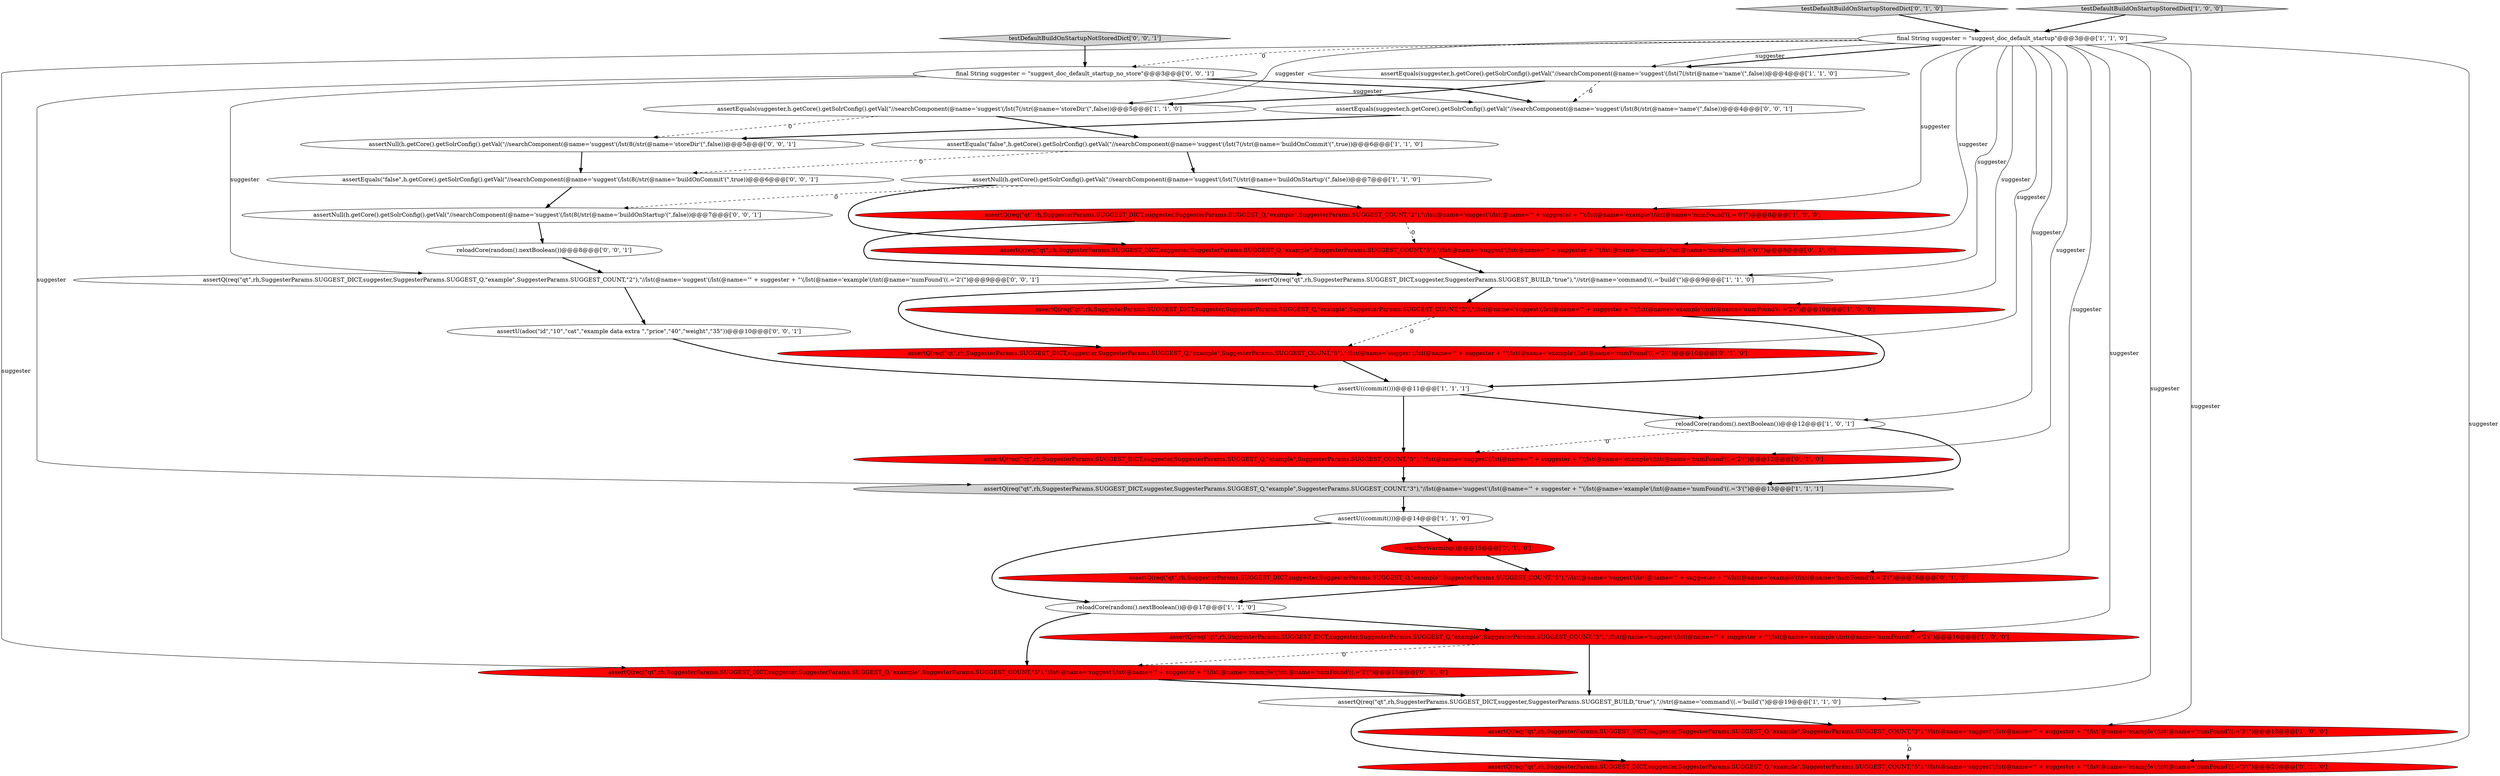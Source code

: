 digraph {
11 [style = filled, label = "assertNull(h.getCore().getSolrConfig().getVal(\"//searchComponent(@name='suggest'(/lst(7(/str(@name='buildOnStartup'(\",false))@@@7@@@['1', '1', '0']", fillcolor = white, shape = ellipse image = "AAA0AAABBB1BBB"];
1 [style = filled, label = "assertQ(req(\"qt\",rh,SuggesterParams.SUGGEST_DICT,suggester,SuggesterParams.SUGGEST_BUILD,\"true\"),\"//str(@name='command'((.='build'(\")@@@9@@@['1', '1', '0']", fillcolor = white, shape = ellipse image = "AAA0AAABBB1BBB"];
2 [style = filled, label = "assertU((commit()))@@@11@@@['1', '1', '1']", fillcolor = white, shape = ellipse image = "AAA0AAABBB1BBB"];
26 [style = filled, label = "assertNull(h.getCore().getSolrConfig().getVal(\"//searchComponent(@name='suggest'(/lst(8(/str(@name='storeDir'(\",false))@@@5@@@['0', '0', '1']", fillcolor = white, shape = ellipse image = "AAA0AAABBB3BBB"];
7 [style = filled, label = "assertEquals(suggester,h.getCore().getSolrConfig().getVal(\"//searchComponent(@name='suggest'(/lst(7(/str(@name='name'(\",false))@@@4@@@['1', '1', '0']", fillcolor = white, shape = ellipse image = "AAA0AAABBB1BBB"];
16 [style = filled, label = "assertQ(req(\"qt\",rh,SuggesterParams.SUGGEST_DICT,suggester,SuggesterParams.SUGGEST_Q,\"example\",SuggesterParams.SUGGEST_COUNT,\"3\"),\"//lst(@name='suggest'(/lst(@name='\" + suggester + \"'(/lst(@name='example'(/int(@name='numFound'((.='3'(\")@@@13@@@['1', '1', '1']", fillcolor = lightgray, shape = ellipse image = "AAA0AAABBB1BBB"];
21 [style = filled, label = "assertQ(req(\"qt\",rh,SuggesterParams.SUGGEST_DICT,suggester,SuggesterParams.SUGGEST_Q,\"example\",SuggesterParams.SUGGEST_COUNT,\"5\"),\"//lst(@name='suggest'(/lst(@name='\" + suggester + \"'(/lst(@name='example'(/int(@name='numFound'((.='2'(\")@@@18@@@['0', '1', '0']", fillcolor = red, shape = ellipse image = "AAA1AAABBB2BBB"];
13 [style = filled, label = "assertEquals(suggester,h.getCore().getSolrConfig().getVal(\"//searchComponent(@name='suggest'(/lst(7(/str(@name='storeDir'(\",false))@@@5@@@['1', '1', '0']", fillcolor = white, shape = ellipse image = "AAA0AAABBB1BBB"];
22 [style = filled, label = "testDefaultBuildOnStartupStoredDict['0', '1', '0']", fillcolor = lightgray, shape = diamond image = "AAA0AAABBB2BBB"];
18 [style = filled, label = "assertQ(req(\"qt\",rh,SuggesterParams.SUGGEST_DICT,suggester,SuggesterParams.SUGGEST_Q,\"example\",SuggesterParams.SUGGEST_COUNT,\"5\"),\"//lst(@name='suggest'(/lst(@name='\" + suggester + \"'(/lst(@name='example'(/int(@name='numFound'((.='2'(\")@@@12@@@['0', '1', '0']", fillcolor = red, shape = ellipse image = "AAA1AAABBB2BBB"];
17 [style = filled, label = "assertQ(req(\"qt\",rh,SuggesterParams.SUGGEST_DICT,suggester,SuggesterParams.SUGGEST_Q,\"example\",SuggesterParams.SUGGEST_COUNT,\"5\"),\"//lst(@name='suggest'(/lst(@name='\" + suggester + \"'(/lst(@name='example'(/int(@name='numFound'((.='0'(\")@@@8@@@['0', '1', '0']", fillcolor = red, shape = ellipse image = "AAA1AAABBB2BBB"];
3 [style = filled, label = "assertQ(req(\"qt\",rh,SuggesterParams.SUGGEST_DICT,suggester,SuggesterParams.SUGGEST_Q,\"example\",SuggesterParams.SUGGEST_COUNT,\"2\"),\"//lst(@name='suggest'(/lst(@name='\" + suggester + \"'(/lst(@name='example'(/int(@name='numFound'((.='2'(\")@@@10@@@['1', '0', '0']", fillcolor = red, shape = ellipse image = "AAA1AAABBB1BBB"];
19 [style = filled, label = "waitForWarming()@@@15@@@['0', '1', '0']", fillcolor = red, shape = ellipse image = "AAA1AAABBB2BBB"];
4 [style = filled, label = "assertQ(req(\"qt\",rh,SuggesterParams.SUGGEST_DICT,suggester,SuggesterParams.SUGGEST_BUILD,\"true\"),\"//str(@name='command'((.='build'(\")@@@19@@@['1', '1', '0']", fillcolor = white, shape = ellipse image = "AAA0AAABBB1BBB"];
30 [style = filled, label = "reloadCore(random().nextBoolean())@@@8@@@['0', '0', '1']", fillcolor = white, shape = ellipse image = "AAA0AAABBB3BBB"];
9 [style = filled, label = "reloadCore(random().nextBoolean())@@@12@@@['1', '0', '1']", fillcolor = white, shape = ellipse image = "AAA0AAABBB1BBB"];
29 [style = filled, label = "testDefaultBuildOnStartupNotStoredDict['0', '0', '1']", fillcolor = lightgray, shape = diamond image = "AAA0AAABBB3BBB"];
8 [style = filled, label = "assertEquals(\"false\",h.getCore().getSolrConfig().getVal(\"//searchComponent(@name='suggest'(/lst(7(/str(@name='buildOnCommit'(\",true))@@@6@@@['1', '1', '0']", fillcolor = white, shape = ellipse image = "AAA0AAABBB1BBB"];
27 [style = filled, label = "assertU(adoc(\"id\",\"10\",\"cat\",\"example data extra \",\"price\",\"40\",\"weight\",\"35\"))@@@10@@@['0', '0', '1']", fillcolor = white, shape = ellipse image = "AAA0AAABBB3BBB"];
5 [style = filled, label = "testDefaultBuildOnStartupStoredDict['1', '0', '0']", fillcolor = lightgray, shape = diamond image = "AAA0AAABBB1BBB"];
12 [style = filled, label = "reloadCore(random().nextBoolean())@@@17@@@['1', '1', '0']", fillcolor = white, shape = ellipse image = "AAA0AAABBB1BBB"];
10 [style = filled, label = "assertQ(req(\"qt\",rh,SuggesterParams.SUGGEST_DICT,suggester,SuggesterParams.SUGGEST_Q,\"example\",SuggesterParams.SUGGEST_COUNT,\"2\"),\"//lst(@name='suggest'(/lst(@name='\" + suggester + \"'(/lst(@name='example'(/int(@name='numFound'((.='0'(\")@@@8@@@['1', '0', '0']", fillcolor = red, shape = ellipse image = "AAA1AAABBB1BBB"];
14 [style = filled, label = "assertU((commit()))@@@14@@@['1', '1', '0']", fillcolor = white, shape = ellipse image = "AAA0AAABBB1BBB"];
33 [style = filled, label = "assertQ(req(\"qt\",rh,SuggesterParams.SUGGEST_DICT,suggester,SuggesterParams.SUGGEST_Q,\"example\",SuggesterParams.SUGGEST_COUNT,\"2\"),\"//lst(@name='suggest'(/lst(@name='\" + suggester + \"'(/lst(@name='example'(/int(@name='numFound'((.='2'(\")@@@9@@@['0', '0', '1']", fillcolor = white, shape = ellipse image = "AAA0AAABBB3BBB"];
20 [style = filled, label = "assertQ(req(\"qt\",rh,SuggesterParams.SUGGEST_DICT,suggester,SuggesterParams.SUGGEST_Q,\"example\",SuggesterParams.SUGGEST_COUNT,\"5\"),\"//lst(@name='suggest'(/lst(@name='\" + suggester + \"'(/lst(@name='example'(/int(@name='numFound'((.='2'(\")@@@10@@@['0', '1', '0']", fillcolor = red, shape = ellipse image = "AAA1AAABBB2BBB"];
24 [style = filled, label = "assertQ(req(\"qt\",rh,SuggesterParams.SUGGEST_DICT,suggester,SuggesterParams.SUGGEST_Q,\"example\",SuggesterParams.SUGGEST_COUNT,\"5\"),\"//lst(@name='suggest'(/lst(@name='\" + suggester + \"'(/lst(@name='example'(/int(@name='numFound'((.='2'(\")@@@16@@@['0', '1', '0']", fillcolor = red, shape = ellipse image = "AAA1AAABBB2BBB"];
23 [style = filled, label = "assertQ(req(\"qt\",rh,SuggesterParams.SUGGEST_DICT,suggester,SuggesterParams.SUGGEST_Q,\"example\",SuggesterParams.SUGGEST_COUNT,\"5\"),\"//lst(@name='suggest'(/lst(@name='\" + suggester + \"'(/lst(@name='example'(/int(@name='numFound'((.='3'(\")@@@20@@@['0', '1', '0']", fillcolor = red, shape = ellipse image = "AAA1AAABBB2BBB"];
6 [style = filled, label = "assertQ(req(\"qt\",rh,SuggesterParams.SUGGEST_DICT,suggester,SuggesterParams.SUGGEST_Q,\"example\",SuggesterParams.SUGGEST_COUNT,\"3\"),\"//lst(@name='suggest'(/lst(@name='\" + suggester + \"'(/lst(@name='example'(/int(@name='numFound'((.='3'(\")@@@18@@@['1', '0', '0']", fillcolor = red, shape = ellipse image = "AAA1AAABBB1BBB"];
28 [style = filled, label = "assertEquals(\"false\",h.getCore().getSolrConfig().getVal(\"//searchComponent(@name='suggest'(/lst(8(/str(@name='buildOnCommit'(\",true))@@@6@@@['0', '0', '1']", fillcolor = white, shape = ellipse image = "AAA0AAABBB3BBB"];
25 [style = filled, label = "final String suggester = \"suggest_doc_default_startup_no_store\"@@@3@@@['0', '0', '1']", fillcolor = white, shape = ellipse image = "AAA0AAABBB3BBB"];
31 [style = filled, label = "assertNull(h.getCore().getSolrConfig().getVal(\"//searchComponent(@name='suggest'(/lst(8(/str(@name='buildOnStartup'(\",false))@@@7@@@['0', '0', '1']", fillcolor = white, shape = ellipse image = "AAA0AAABBB3BBB"];
0 [style = filled, label = "final String suggester = \"suggest_doc_default_startup\"@@@3@@@['1', '1', '0']", fillcolor = white, shape = ellipse image = "AAA0AAABBB1BBB"];
32 [style = filled, label = "assertEquals(suggester,h.getCore().getSolrConfig().getVal(\"//searchComponent(@name='suggest'(/lst(8(/str(@name='name'(\",false))@@@4@@@['0', '0', '1']", fillcolor = white, shape = ellipse image = "AAA0AAABBB3BBB"];
15 [style = filled, label = "assertQ(req(\"qt\",rh,SuggesterParams.SUGGEST_DICT,suggester,SuggesterParams.SUGGEST_Q,\"example\",SuggesterParams.SUGGEST_COUNT,\"3\"),\"//lst(@name='suggest'(/lst(@name='\" + suggester + \"'(/lst(@name='example'(/int(@name='numFound'((.='2'(\")@@@16@@@['1', '0', '0']", fillcolor = red, shape = ellipse image = "AAA1AAABBB1BBB"];
7->13 [style = bold, label=""];
0->9 [style = solid, label="suggester"];
24->12 [style = bold, label=""];
0->1 [style = solid, label="suggester"];
17->1 [style = bold, label=""];
30->33 [style = bold, label=""];
0->4 [style = solid, label="suggester"];
4->6 [style = bold, label=""];
12->21 [style = bold, label=""];
0->3 [style = solid, label="suggester"];
9->18 [style = dashed, label="0"];
28->31 [style = bold, label=""];
12->15 [style = bold, label=""];
1->3 [style = bold, label=""];
0->23 [style = solid, label="suggester"];
25->32 [style = bold, label=""];
1->20 [style = bold, label=""];
29->25 [style = bold, label=""];
2->18 [style = bold, label=""];
14->19 [style = bold, label=""];
15->21 [style = dashed, label="0"];
0->17 [style = solid, label="suggester"];
25->33 [style = solid, label="suggester"];
2->9 [style = bold, label=""];
8->28 [style = dashed, label="0"];
33->27 [style = bold, label=""];
0->10 [style = solid, label="suggester"];
0->13 [style = solid, label="suggester"];
9->16 [style = bold, label=""];
32->26 [style = bold, label=""];
0->21 [style = solid, label="suggester"];
13->26 [style = dashed, label="0"];
0->7 [style = bold, label=""];
20->2 [style = bold, label=""];
19->24 [style = bold, label=""];
22->0 [style = bold, label=""];
0->18 [style = solid, label="suggester"];
0->15 [style = solid, label="suggester"];
25->16 [style = solid, label="suggester"];
3->2 [style = bold, label=""];
5->0 [style = bold, label=""];
0->25 [style = dashed, label="0"];
11->10 [style = bold, label=""];
11->31 [style = dashed, label="0"];
14->12 [style = bold, label=""];
3->20 [style = dashed, label="0"];
25->32 [style = solid, label="suggester"];
31->30 [style = bold, label=""];
15->4 [style = bold, label=""];
10->17 [style = dashed, label="0"];
6->23 [style = dashed, label="0"];
7->32 [style = dashed, label="0"];
16->14 [style = bold, label=""];
11->17 [style = bold, label=""];
0->6 [style = solid, label="suggester"];
0->24 [style = solid, label="suggester"];
26->28 [style = bold, label=""];
13->8 [style = bold, label=""];
10->1 [style = bold, label=""];
8->11 [style = bold, label=""];
0->20 [style = solid, label="suggester"];
27->2 [style = bold, label=""];
4->23 [style = bold, label=""];
21->4 [style = bold, label=""];
0->7 [style = solid, label="suggester"];
18->16 [style = bold, label=""];
}

